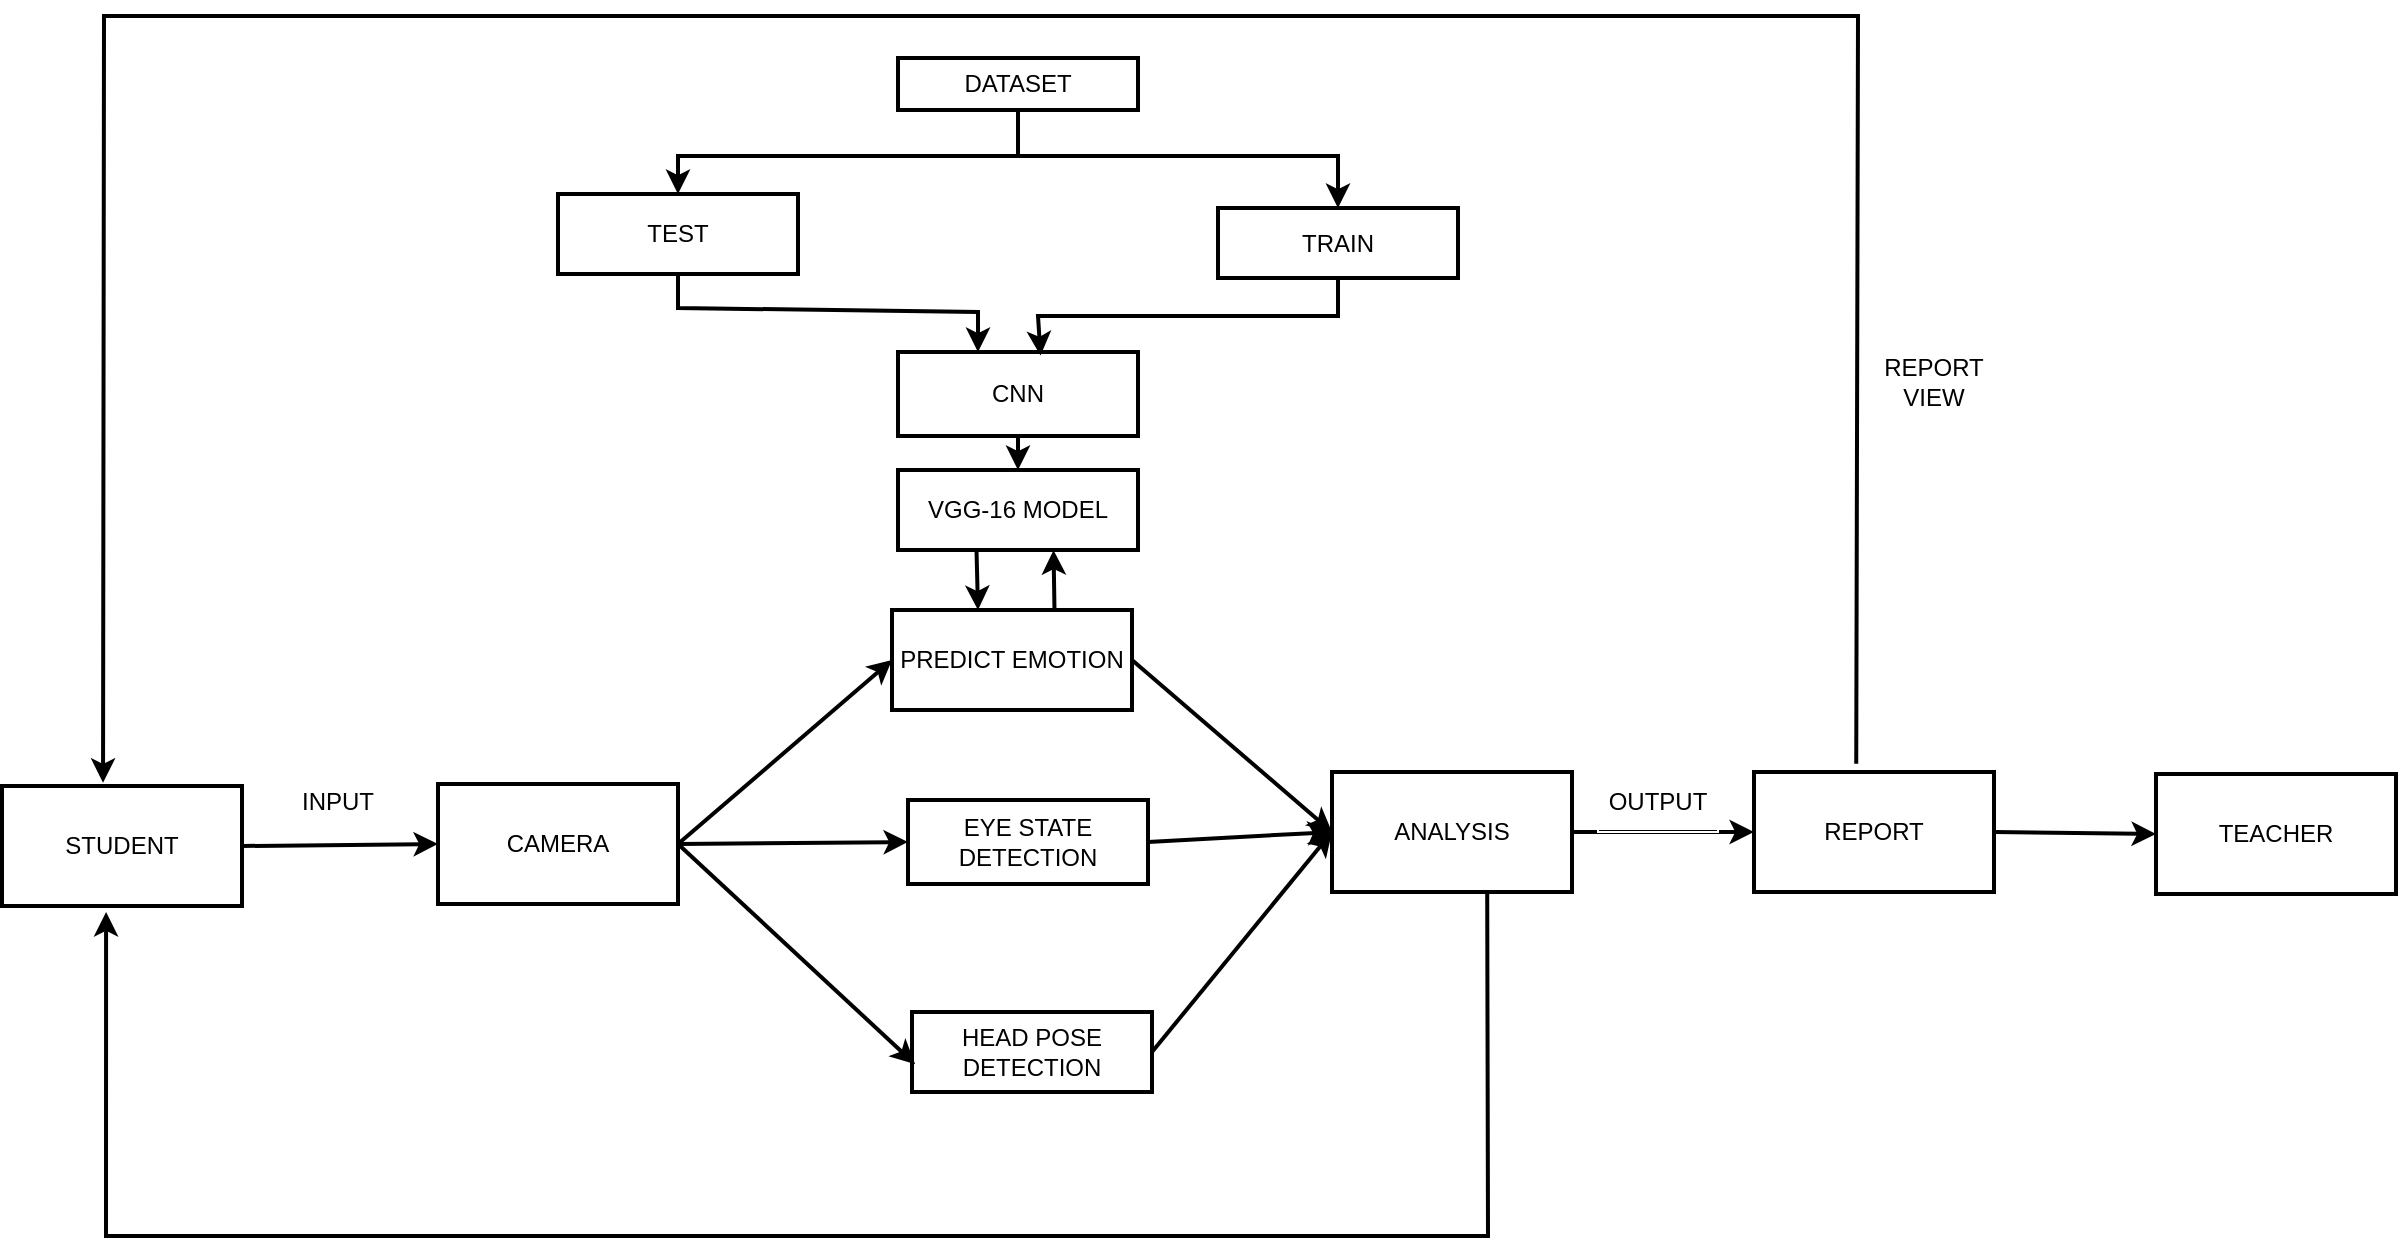 <mxfile version="24.7.8">
  <diagram name="Page-1" id="TrMdBthAK92nu3Ebh9l5">
    <mxGraphModel dx="3725" dy="1553" grid="1" gridSize="10" guides="1" tooltips="1" connect="1" arrows="1" fold="1" page="1" pageScale="1" pageWidth="1100" pageHeight="850" background="#ffffff" math="0" shadow="0">
      <root>
        <mxCell id="0" />
        <mxCell id="1" parent="0" />
        <mxCell id="WThMzC5Q3YbPMqEr0HX_-1" value="&lt;font&gt;STUDENT&lt;/font&gt;" style="rounded=0;whiteSpace=wrap;html=1;fillColor=none;strokeColor=#000000;strokeWidth=2;fontColor=#000000;" parent="1" vertex="1">
          <mxGeometry x="-48" y="415" width="120" height="60" as="geometry" />
        </mxCell>
        <mxCell id="WThMzC5Q3YbPMqEr0HX_-3" value="&lt;font&gt;CAMERA&lt;/font&gt;" style="rounded=0;whiteSpace=wrap;html=1;fillColor=none;strokeColor=#000000;strokeWidth=2;fontColor=#000000;" parent="1" vertex="1">
          <mxGeometry x="170" y="414" width="120" height="60" as="geometry" />
        </mxCell>
        <mxCell id="WThMzC5Q3YbPMqEr0HX_-5" value="PREDICT EMOTION" style="rounded=0;whiteSpace=wrap;html=1;fillColor=none;strokeColor=#000000;strokeWidth=2;fontColor=#000000;" parent="1" vertex="1">
          <mxGeometry x="397" y="327" width="120" height="50" as="geometry" />
        </mxCell>
        <mxCell id="WThMzC5Q3YbPMqEr0HX_-6" value="EYE STATE DETECTION" style="rounded=0;whiteSpace=wrap;html=1;fillColor=none;strokeColor=#000000;strokeWidth=2;fontColor=#000000;" parent="1" vertex="1">
          <mxGeometry x="405" y="422" width="120" height="42" as="geometry" />
        </mxCell>
        <mxCell id="WThMzC5Q3YbPMqEr0HX_-7" value="&lt;font&gt;ANALYSIS&lt;/font&gt;" style="rounded=0;whiteSpace=wrap;html=1;fillColor=none;strokeColor=#000000;strokeWidth=2;fontColor=#000000;" parent="1" vertex="1">
          <mxGeometry x="617" y="408" width="120" height="60" as="geometry" />
        </mxCell>
        <mxCell id="WThMzC5Q3YbPMqEr0HX_-8" value="VGG-16 MODEL" style="rounded=0;whiteSpace=wrap;html=1;fillColor=none;strokeColor=#000000;strokeWidth=2;fontColor=#000000;" parent="1" vertex="1">
          <mxGeometry x="400" y="257" width="120" height="40" as="geometry" />
        </mxCell>
        <mxCell id="WThMzC5Q3YbPMqEr0HX_-9" value="HEAD POSE DETECTION" style="rounded=0;whiteSpace=wrap;html=1;fillColor=none;strokeColor=#000000;strokeWidth=2;fontColor=#000000;" parent="1" vertex="1">
          <mxGeometry x="407" y="528" width="120" height="40" as="geometry" />
        </mxCell>
        <mxCell id="WThMzC5Q3YbPMqEr0HX_-11" value="&lt;font&gt;TRAIN&lt;/font&gt;" style="rounded=0;whiteSpace=wrap;html=1;fillColor=none;strokeColor=#000000;strokeWidth=2;fontColor=#000000;" parent="1" vertex="1">
          <mxGeometry x="560" y="126" width="120" height="35" as="geometry" />
        </mxCell>
        <mxCell id="WThMzC5Q3YbPMqEr0HX_-12" value="&lt;font&gt;TEST&lt;/font&gt;" style="rounded=0;whiteSpace=wrap;html=1;fillColor=none;strokeColor=#000000;strokeWidth=2;fontColor=#000000;" parent="1" vertex="1">
          <mxGeometry x="230" y="119" width="120" height="40" as="geometry" />
        </mxCell>
        <mxCell id="WThMzC5Q3YbPMqEr0HX_-13" value="&lt;font&gt;CNN&lt;/font&gt;" style="rounded=0;whiteSpace=wrap;html=1;fillColor=none;strokeColor=#000000;strokeWidth=2;fontColor=#000000;" parent="1" vertex="1">
          <mxGeometry x="400" y="198" width="120" height="42" as="geometry" />
        </mxCell>
        <mxCell id="WThMzC5Q3YbPMqEr0HX_-27" style="edgeStyle=orthogonalEdgeStyle;rounded=0;orthogonalLoop=1;jettySize=auto;html=1;exitX=0.5;exitY=1;exitDx=0;exitDy=0;entryX=0.5;entryY=0;entryDx=0;entryDy=0;strokeColor=#000000;strokeWidth=2;fontColor=#000000;" parent="1" source="WThMzC5Q3YbPMqEr0HX_-14" target="WThMzC5Q3YbPMqEr0HX_-12" edge="1">
          <mxGeometry relative="1" as="geometry">
            <Array as="points">
              <mxPoint x="460" y="100" />
              <mxPoint x="290" y="100" />
            </Array>
          </mxGeometry>
        </mxCell>
        <mxCell id="WThMzC5Q3YbPMqEr0HX_-14" value="&lt;font&gt;DATASET&lt;/font&gt;&lt;span style=&quot;font-family: monospace; font-size: 0px; text-align: start; text-wrap: nowrap;&quot;&gt;%3CmxGraphModel%3E%3Croot%3E%3CmxCell%20id%3D%220%22%2F%3E%3CmxCell%20id%3D%221%22%20parent%3D%220%22%2F%3E%3CmxCell%20id%3D%222%22%20value%3D%22%26lt%3Bfont%20color%3D%26quot%3B%23ffffff%26quot%3B%26gt%3BS%26lt%3B%2Ffont%26gt%3B%22%20style%3D%22rounded%3D0%3BwhiteSpace%3Dwrap%3Bhtml%3D1%3BfillColor%3Dnone%3BstrokeColor%3D%23FFFFFF%3BstrokeWidth%3D2%3B%22%20vertex%3D%221%22%20parent%3D%221%22%3E%3CmxGeometry%20x%3D%22100%22%20y%3D%22200%22%20width%3D%22120%22%20height%3D%2260%22%20as%3D%22geometry%22%2F%3E%3C%2FmxCell%3E%3C%2Froot%3E%3C%2FmxGraphModel%3E&lt;/span&gt;&lt;span style=&quot;font-family: monospace; font-size: 0px; text-align: start; text-wrap: nowrap;&quot;&gt;%3CmxGraphModel%3E%3Croot%3E%3CmxCell%20id%3D%220%22%2F%3E%3CmxCell%20id%3D%221%22%20parent%3D%220%22%2F%3E%3CmxCell%20id%3D%222%22%20value%3D%22%26lt%3Bfont%20color%3D%26quot%3B%23ffffff%26quot%3B%26gt%3BS%26lt%3B%2Ffont%26gt%3B%22%20style%3D%22rounded%3D0%3BwhiteSpace%3Dwrap%3Bhtml%3D1%3BfillColor%3Dnone%3BstrokeColor%3D%23FFFFFF%3BstrokeWidth%3D2%3B%22%20vertex%3D%221%22%20parent%3D%221%22%3E%3CmxGeometry%20x%3D%22100%22%20y%3D%22200%22%20width%3D%22120%22%20height%3D%2260%22%20as%3D%22geometry%22%2F%3E%3C%2FmxCell%3E%3C%2Froot%3E%3C%2FmxGraphModel%3E&lt;/span&gt;" style="rounded=0;whiteSpace=wrap;html=1;fillColor=none;strokeColor=#000000;strokeWidth=2;fontColor=#000000;" parent="1" vertex="1">
          <mxGeometry x="400" y="51" width="120" height="26" as="geometry" />
        </mxCell>
        <mxCell id="WThMzC5Q3YbPMqEr0HX_-19" value="&lt;font&gt;REPORT&lt;/font&gt;" style="rounded=0;whiteSpace=wrap;html=1;fillColor=none;strokeColor=#000000;strokeWidth=2;fontColor=#000000;" parent="1" vertex="1">
          <mxGeometry x="828" y="408" width="120" height="60" as="geometry" />
        </mxCell>
        <mxCell id="WThMzC5Q3YbPMqEr0HX_-20" value="&lt;font&gt;TEACHER&lt;/font&gt;" style="rounded=0;whiteSpace=wrap;html=1;fillColor=none;strokeColor=#000000;strokeWidth=2;fontColor=#000000;" parent="1" vertex="1">
          <mxGeometry x="1029" y="409" width="120" height="60" as="geometry" />
        </mxCell>
        <mxCell id="WThMzC5Q3YbPMqEr0HX_-30" value="" style="endArrow=classic;html=1;rounded=0;strokeColor=#000000;strokeWidth=2;entryX=0.5;entryY=0;entryDx=0;entryDy=0;fontColor=#000000;" parent="1" target="WThMzC5Q3YbPMqEr0HX_-11" edge="1">
          <mxGeometry width="50" height="50" relative="1" as="geometry">
            <mxPoint x="460" y="100" as="sourcePoint" />
            <mxPoint x="640" as="targetPoint" />
            <Array as="points">
              <mxPoint x="620" y="100" />
            </Array>
          </mxGeometry>
        </mxCell>
        <mxCell id="WThMzC5Q3YbPMqEr0HX_-33" value="" style="endArrow=classic;html=1;rounded=0;strokeColor=#000000;strokeWidth=2;entryX=0.5;entryY=0;entryDx=0;entryDy=0;exitX=0.5;exitY=1;exitDx=0;exitDy=0;fontColor=#000000;" parent="1" edge="1">
          <mxGeometry width="50" height="50" relative="1" as="geometry">
            <mxPoint x="290" y="174" as="sourcePoint" />
            <mxPoint x="440" y="198" as="targetPoint" />
            <Array as="points">
              <mxPoint x="290" y="160" />
              <mxPoint x="290" y="176" />
              <mxPoint x="440" y="178" />
            </Array>
          </mxGeometry>
        </mxCell>
        <mxCell id="WThMzC5Q3YbPMqEr0HX_-34" value="" style="endArrow=classic;html=1;rounded=0;strokeColor=#000000;strokeWidth=2;entryX=0.594;entryY=0.025;entryDx=0;entryDy=0;entryPerimeter=0;fontColor=#000000;" parent="1" edge="1">
          <mxGeometry width="50" height="50" relative="1" as="geometry">
            <mxPoint x="620" y="160" as="sourcePoint" />
            <mxPoint x="471.28" y="199.8" as="targetPoint" />
            <Array as="points">
              <mxPoint x="620" y="180" />
              <mxPoint x="470" y="180" />
            </Array>
          </mxGeometry>
        </mxCell>
        <mxCell id="WThMzC5Q3YbPMqEr0HX_-36" value="" style="endArrow=classic;html=1;rounded=0;strokeColor=#000000;strokeWidth=2;entryX=0.5;entryY=0;entryDx=0;entryDy=0;exitX=0.5;exitY=1;exitDx=0;exitDy=0;fontColor=#000000;" parent="1" source="WThMzC5Q3YbPMqEr0HX_-13" target="WThMzC5Q3YbPMqEr0HX_-8" edge="1">
          <mxGeometry width="50" height="50" relative="1" as="geometry">
            <mxPoint x="460" y="205" as="sourcePoint" />
            <mxPoint x="620" y="225" as="targetPoint" />
            <Array as="points" />
          </mxGeometry>
        </mxCell>
        <mxCell id="WThMzC5Q3YbPMqEr0HX_-39" value="" style="endArrow=classic;html=1;rounded=0;strokeColor=#000000;strokeWidth=2;entryX=0.648;entryY=1.002;entryDx=0;entryDy=0;exitX=0.677;exitY=-0.005;exitDx=0;exitDy=0;entryPerimeter=0;exitPerimeter=0;fontColor=#000000;" parent="1" source="WThMzC5Q3YbPMqEr0HX_-5" target="WThMzC5Q3YbPMqEr0HX_-8" edge="1">
          <mxGeometry width="50" height="50" relative="1" as="geometry">
            <mxPoint x="660" y="225" as="sourcePoint" />
            <mxPoint x="660" y="258" as="targetPoint" />
            <Array as="points" />
          </mxGeometry>
        </mxCell>
        <mxCell id="WThMzC5Q3YbPMqEr0HX_-41" value="" style="endArrow=classic;html=1;rounded=0;strokeColor=#000000;strokeWidth=2;entryX=0.5;entryY=0;entryDx=0;entryDy=0;exitX=0.327;exitY=0.992;exitDx=0;exitDy=0;exitPerimeter=0;fontColor=#000000;" parent="1" source="WThMzC5Q3YbPMqEr0HX_-8" edge="1">
          <mxGeometry width="50" height="50" relative="1" as="geometry">
            <mxPoint x="440" y="300" as="sourcePoint" />
            <mxPoint x="440" y="327" as="targetPoint" />
            <Array as="points" />
          </mxGeometry>
        </mxCell>
        <mxCell id="WThMzC5Q3YbPMqEr0HX_-47" value="" style="endArrow=classic;html=1;rounded=0;strokeColor=#000000;strokeWidth=2;entryX=0;entryY=0.5;entryDx=0;entryDy=0;exitX=1;exitY=0.5;exitDx=0;exitDy=0;fontColor=#000000;" parent="1" source="WThMzC5Q3YbPMqEr0HX_-1" target="WThMzC5Q3YbPMqEr0HX_-3" edge="1">
          <mxGeometry width="50" height="50" relative="1" as="geometry">
            <mxPoint x="110" y="436" as="sourcePoint" />
            <mxPoint x="110" y="469" as="targetPoint" />
            <Array as="points" />
          </mxGeometry>
        </mxCell>
        <mxCell id="WThMzC5Q3YbPMqEr0HX_-49" value="" style="endArrow=classic;html=1;rounded=0;strokeColor=#000000;strokeWidth=2;entryX=0;entryY=0.5;entryDx=0;entryDy=0;fontColor=#000000;" parent="1" target="WThMzC5Q3YbPMqEr0HX_-5" edge="1">
          <mxGeometry width="50" height="50" relative="1" as="geometry">
            <mxPoint x="290" y="444" as="sourcePoint" />
            <mxPoint x="390" y="350" as="targetPoint" />
            <Array as="points" />
          </mxGeometry>
        </mxCell>
        <mxCell id="WThMzC5Q3YbPMqEr0HX_-51" value="" style="endArrow=classic;html=1;rounded=0;strokeColor=#000000;strokeWidth=2;entryX=0;entryY=0.5;entryDx=0;entryDy=0;exitX=1;exitY=0.5;exitDx=0;exitDy=0;fontColor=#000000;" parent="1" source="WThMzC5Q3YbPMqEr0HX_-3" target="WThMzC5Q3YbPMqEr0HX_-6" edge="1">
          <mxGeometry width="50" height="50" relative="1" as="geometry">
            <mxPoint x="290" y="535.0" as="sourcePoint" />
            <mxPoint x="330" y="580" as="targetPoint" />
            <Array as="points" />
          </mxGeometry>
        </mxCell>
        <mxCell id="WThMzC5Q3YbPMqEr0HX_-63" value="" style="endArrow=classic;html=1;rounded=0;strokeColor=#000000;strokeWidth=2;entryX=0;entryY=0.5;entryDx=0;entryDy=0;exitX=1;exitY=0.5;exitDx=0;exitDy=0;fontColor=#000000;" parent="1" source="WThMzC5Q3YbPMqEr0HX_-7" target="WThMzC5Q3YbPMqEr0HX_-19" edge="1">
          <mxGeometry width="50" height="50" relative="1" as="geometry">
            <mxPoint x="910.48" y="130" as="sourcePoint" />
            <mxPoint x="910" y="380" as="targetPoint" />
            <Array as="points" />
          </mxGeometry>
        </mxCell>
        <mxCell id="WThMzC5Q3YbPMqEr0HX_-64" value="" style="endArrow=classic;html=1;rounded=0;strokeColor=#000000;strokeWidth=2;entryX=0;entryY=0.5;entryDx=0;entryDy=0;exitX=1;exitY=0.5;exitDx=0;exitDy=0;fontColor=#000000;" parent="1" source="WThMzC5Q3YbPMqEr0HX_-19" target="WThMzC5Q3YbPMqEr0HX_-20" edge="1">
          <mxGeometry width="50" height="50" relative="1" as="geometry">
            <mxPoint x="920.48" y="140" as="sourcePoint" />
            <mxPoint x="920" y="390" as="targetPoint" />
            <Array as="points" />
          </mxGeometry>
        </mxCell>
        <mxCell id="WThMzC5Q3YbPMqEr0HX_-70" value="" style="endArrow=classic;html=1;rounded=0;strokeColor=#000000;strokeWidth=2;entryX=0;entryY=0.5;entryDx=0;entryDy=0;exitX=1;exitY=0.5;exitDx=0;exitDy=0;fontColor=#000000;" parent="1" source="WThMzC5Q3YbPMqEr0HX_-5" target="WThMzC5Q3YbPMqEr0HX_-7" edge="1">
          <mxGeometry width="50" height="50" relative="1" as="geometry">
            <mxPoint x="930.48" y="150" as="sourcePoint" />
            <mxPoint x="930" y="400" as="targetPoint" />
            <Array as="points" />
          </mxGeometry>
        </mxCell>
        <mxCell id="WThMzC5Q3YbPMqEr0HX_-71" value="" style="endArrow=classic;html=1;rounded=0;strokeColor=#000000;strokeWidth=2;exitX=1;exitY=0.5;exitDx=0;exitDy=0;entryX=0;entryY=0.5;entryDx=0;entryDy=0;fontColor=#000000;" parent="1" source="WThMzC5Q3YbPMqEr0HX_-6" target="WThMzC5Q3YbPMqEr0HX_-7" edge="1">
          <mxGeometry width="50" height="50" relative="1" as="geometry">
            <mxPoint x="940.48" y="160" as="sourcePoint" />
            <mxPoint x="610" y="440" as="targetPoint" />
            <Array as="points" />
          </mxGeometry>
        </mxCell>
        <mxCell id="WThMzC5Q3YbPMqEr0HX_-73" value="" style="endArrow=classic;html=1;rounded=0;strokeColor=#000000;strokeWidth=2;entryX=0.421;entryY=-0.027;entryDx=0;entryDy=0;exitX=0.426;exitY=-0.069;exitDx=0;exitDy=0;exitPerimeter=0;entryPerimeter=0;fontColor=#000000;" parent="1" source="WThMzC5Q3YbPMqEr0HX_-19" target="WThMzC5Q3YbPMqEr0HX_-1" edge="1">
          <mxGeometry width="50" height="50" relative="1" as="geometry">
            <mxPoint x="950.48" y="170" as="sourcePoint" />
            <mxPoint x="950" y="420" as="targetPoint" />
            <Array as="points">
              <mxPoint x="880" y="30" />
              <mxPoint x="450" y="30" />
              <mxPoint x="3" y="30" />
            </Array>
          </mxGeometry>
        </mxCell>
        <mxCell id="WThMzC5Q3YbPMqEr0HX_-75" value="" style="endArrow=classic;html=1;rounded=0;strokeColor=#000000;strokeWidth=2;entryX=0.442;entryY=1.05;entryDx=0;entryDy=0;entryPerimeter=0;exitX=0.655;exitY=0.99;exitDx=0;exitDy=0;exitPerimeter=0;fontColor=#000000;" parent="1" edge="1">
          <mxGeometry width="50" height="50" relative="1" as="geometry">
            <mxPoint x="694.6" y="467.4" as="sourcePoint" />
            <mxPoint x="4.04" y="478" as="targetPoint" />
            <Array as="points">
              <mxPoint x="695" y="640" />
              <mxPoint x="4" y="640" />
            </Array>
          </mxGeometry>
        </mxCell>
        <mxCell id="WThMzC5Q3YbPMqEr0HX_-81" value="REPORT VIEW" style="text;html=1;align=center;verticalAlign=middle;whiteSpace=wrap;rounded=0;fontColor=#000000;strokeColor=#FFFFFF;" parent="1" vertex="1">
          <mxGeometry x="888" y="198" width="60" height="30" as="geometry" />
        </mxCell>
        <mxCell id="WThMzC5Q3YbPMqEr0HX_-83" value="INPUT" style="text;html=1;align=center;verticalAlign=middle;whiteSpace=wrap;rounded=0;fontColor=#000000;rotation=0;strokeColor=#FFFFFF;" parent="1" vertex="1">
          <mxGeometry x="90" y="408" width="60" height="30" as="geometry" />
        </mxCell>
        <mxCell id="WThMzC5Q3YbPMqEr0HX_-84" value="OUTPUT" style="text;html=1;align=center;verticalAlign=middle;whiteSpace=wrap;rounded=0;fontColor=#000000;strokeColor=#FFFFFF;" parent="1" vertex="1">
          <mxGeometry x="750" y="408" width="60" height="30" as="geometry" />
        </mxCell>
        <mxCell id="eq0ydE6geIgscf3Q9lP0-2" value="" style="endArrow=classic;html=1;rounded=0;strokeColor=#000000;strokeWidth=2;entryX=0.013;entryY=0.652;entryDx=0;entryDy=0;exitX=1;exitY=0.5;exitDx=0;exitDy=0;entryPerimeter=0;fontColor=#000000;" parent="1" source="WThMzC5Q3YbPMqEr0HX_-3" target="WThMzC5Q3YbPMqEr0HX_-9" edge="1">
          <mxGeometry width="50" height="50" relative="1" as="geometry">
            <mxPoint x="286" y="520" as="sourcePoint" />
            <mxPoint x="397" y="612" as="targetPoint" />
            <Array as="points" />
          </mxGeometry>
        </mxCell>
        <mxCell id="eq0ydE6geIgscf3Q9lP0-3" value="" style="endArrow=classic;html=1;rounded=0;strokeColor=#000000;strokeWidth=2;entryX=0;entryY=0.5;entryDx=0;entryDy=0;exitX=1;exitY=0.5;exitDx=0;exitDy=0;fontColor=#000000;" parent="1" source="WThMzC5Q3YbPMqEr0HX_-9" target="WThMzC5Q3YbPMqEr0HX_-7" edge="1">
          <mxGeometry width="50" height="50" relative="1" as="geometry">
            <mxPoint x="540" y="642" as="sourcePoint" />
            <mxPoint x="659" y="850" as="targetPoint" />
            <Array as="points" />
          </mxGeometry>
        </mxCell>
      </root>
    </mxGraphModel>
  </diagram>
</mxfile>
